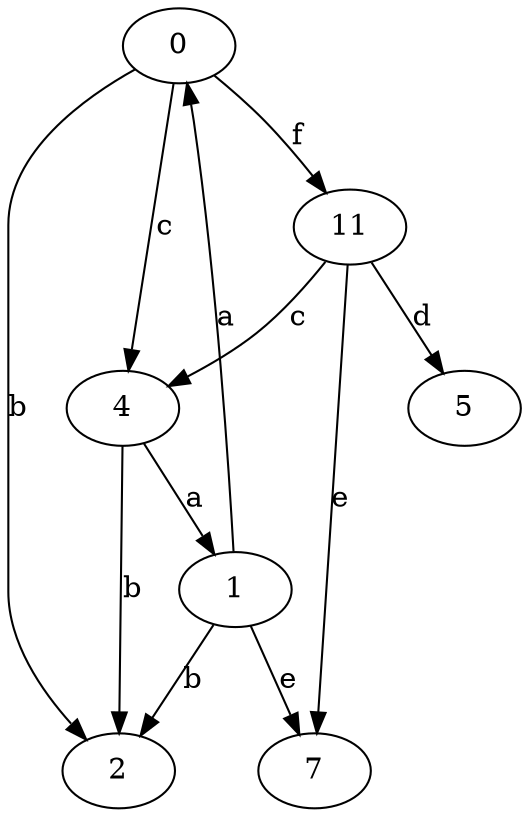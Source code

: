 strict digraph  {
0;
1;
2;
4;
5;
7;
11;
0 -> 2  [label=b];
0 -> 4  [label=c];
0 -> 11  [label=f];
1 -> 0  [label=a];
1 -> 2  [label=b];
1 -> 7  [label=e];
4 -> 1  [label=a];
4 -> 2  [label=b];
11 -> 4  [label=c];
11 -> 5  [label=d];
11 -> 7  [label=e];
}
